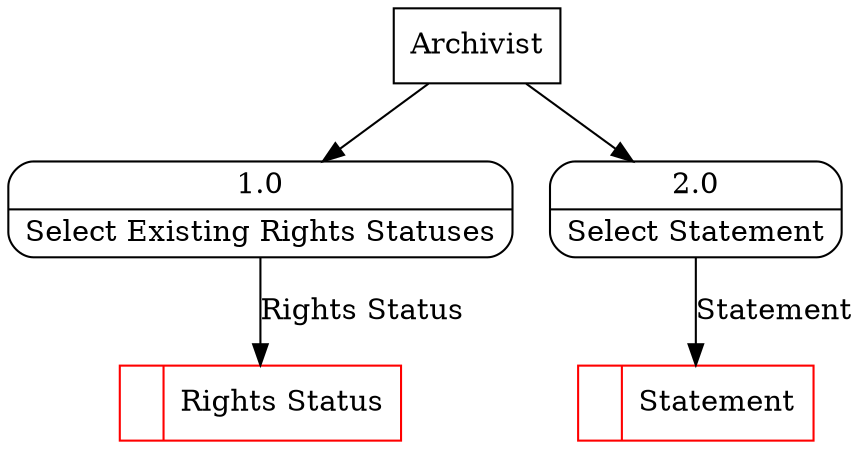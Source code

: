 digraph dfd2{ 
node[shape=record]
200 [label="<f0>  |<f1> Statement " color=red];
201 [label="<f0>  |<f1> Rights Status " color=red];
202 [label="Archivist" shape=box];
203 [label="{<f0> 1.0|<f1> Select Existing Rights Statuses }" shape=Mrecord];
204 [label="{<f0> 2.0|<f1> Select Statement }" shape=Mrecord];
202 -> 203
202 -> 204
203 -> 201 [label="Rights Status"]
204 -> 200 [label="Statement"]
}